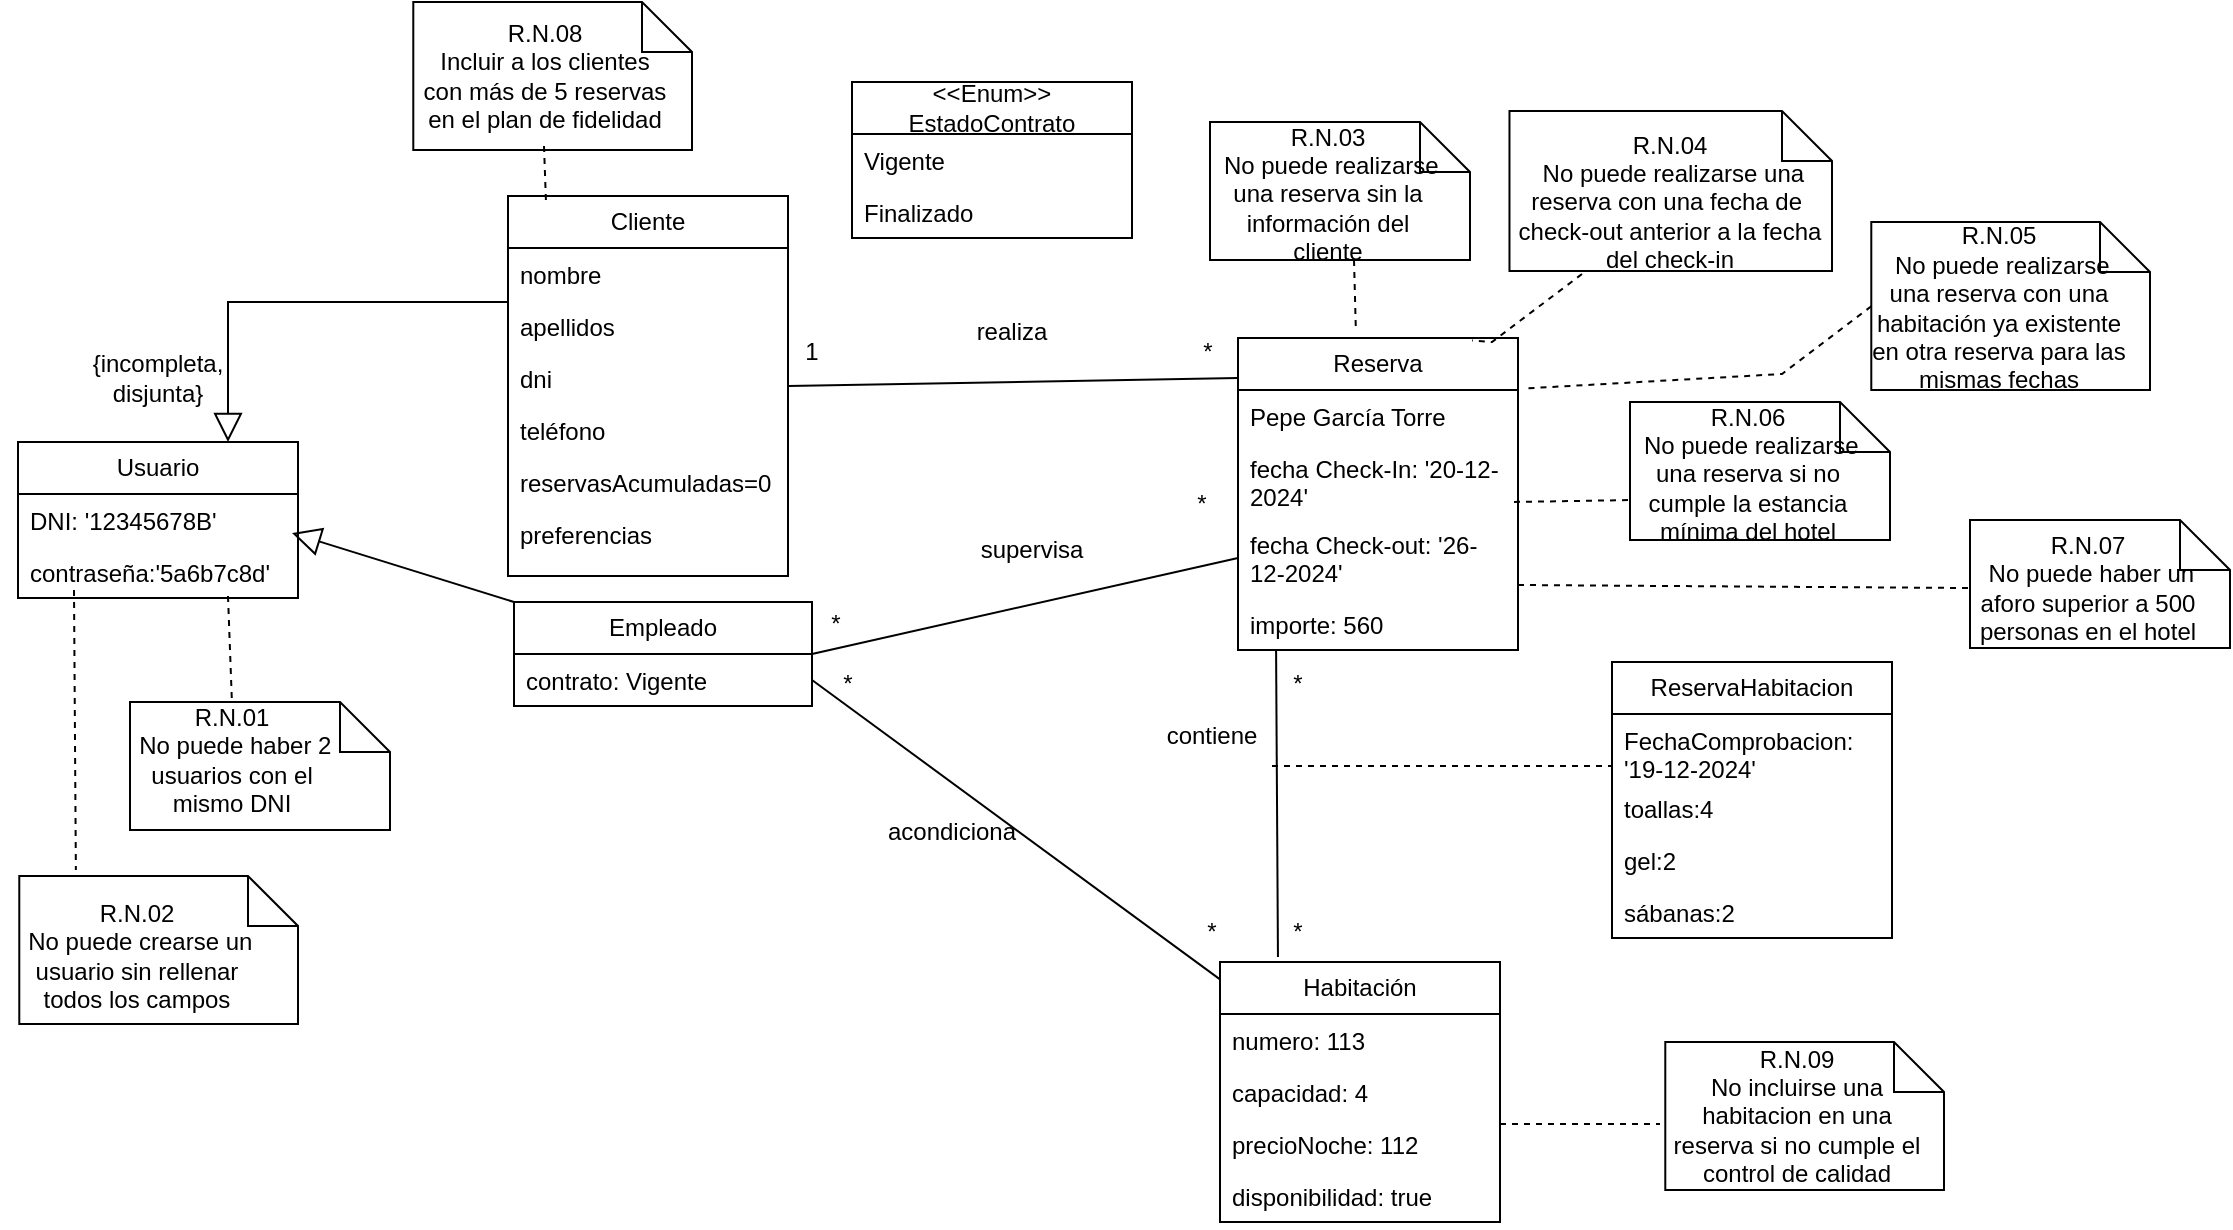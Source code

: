 <mxfile version="25.0.1">
  <diagram name="Página-1" id="Rnzj2eeD5r2sBo3bMtvs">
    <mxGraphModel dx="1120" dy="1631" grid="1" gridSize="10" guides="1" tooltips="1" connect="1" arrows="1" fold="1" page="1" pageScale="1" pageWidth="827" pageHeight="1169" math="0" shadow="0">
      <root>
        <mxCell id="0" />
        <mxCell id="1" parent="0" />
        <mxCell id="fDUtnPwelxCrCshrMRrS-1" value="Usuario" style="swimlane;fontStyle=0;childLayout=stackLayout;horizontal=1;startSize=26;fillColor=none;horizontalStack=0;resizeParent=1;resizeParentMax=0;resizeLast=0;collapsible=1;marginBottom=0;whiteSpace=wrap;html=1;" parent="1" vertex="1">
          <mxGeometry x="13" y="190" width="140" height="78" as="geometry" />
        </mxCell>
        <mxCell id="fDUtnPwelxCrCshrMRrS-2" value="DNI: &#39;12345678B&#39;" style="text;strokeColor=none;fillColor=none;align=left;verticalAlign=top;spacingLeft=4;spacingRight=4;overflow=hidden;rotatable=0;points=[[0,0.5],[1,0.5]];portConstraint=eastwest;whiteSpace=wrap;html=1;" parent="fDUtnPwelxCrCshrMRrS-1" vertex="1">
          <mxGeometry y="26" width="140" height="26" as="geometry" />
        </mxCell>
        <mxCell id="fDUtnPwelxCrCshrMRrS-3" value="contraseña:&#39;5a6b7c8d&#39;" style="text;strokeColor=none;fillColor=none;align=left;verticalAlign=top;spacingLeft=4;spacingRight=4;overflow=hidden;rotatable=0;points=[[0,0.5],[1,0.5]];portConstraint=eastwest;whiteSpace=wrap;html=1;" parent="fDUtnPwelxCrCshrMRrS-1" vertex="1">
          <mxGeometry y="52" width="140" height="26" as="geometry" />
        </mxCell>
        <mxCell id="fDUtnPwelxCrCshrMRrS-5" value="Cliente" style="swimlane;fontStyle=0;childLayout=stackLayout;horizontal=1;startSize=26;fillColor=none;horizontalStack=0;resizeParent=1;resizeParentMax=0;resizeLast=0;collapsible=1;marginBottom=0;whiteSpace=wrap;html=1;" parent="1" vertex="1">
          <mxGeometry x="258" y="67" width="140" height="190" as="geometry" />
        </mxCell>
        <mxCell id="fDUtnPwelxCrCshrMRrS-6" value="nombre" style="text;strokeColor=none;fillColor=none;align=left;verticalAlign=top;spacingLeft=4;spacingRight=4;overflow=hidden;rotatable=0;points=[[0,0.5],[1,0.5]];portConstraint=eastwest;whiteSpace=wrap;html=1;" parent="fDUtnPwelxCrCshrMRrS-5" vertex="1">
          <mxGeometry y="26" width="140" height="26" as="geometry" />
        </mxCell>
        <mxCell id="fDUtnPwelxCrCshrMRrS-7" value="apellidos" style="text;strokeColor=none;fillColor=none;align=left;verticalAlign=top;spacingLeft=4;spacingRight=4;overflow=hidden;rotatable=0;points=[[0,0.5],[1,0.5]];portConstraint=eastwest;whiteSpace=wrap;html=1;" parent="fDUtnPwelxCrCshrMRrS-5" vertex="1">
          <mxGeometry y="52" width="140" height="26" as="geometry" />
        </mxCell>
        <mxCell id="fDUtnPwelxCrCshrMRrS-8" value="dni" style="text;strokeColor=none;fillColor=none;align=left;verticalAlign=top;spacingLeft=4;spacingRight=4;overflow=hidden;rotatable=0;points=[[0,0.5],[1,0.5]];portConstraint=eastwest;whiteSpace=wrap;html=1;" parent="fDUtnPwelxCrCshrMRrS-5" vertex="1">
          <mxGeometry y="78" width="140" height="26" as="geometry" />
        </mxCell>
        <mxCell id="fDUtnPwelxCrCshrMRrS-18" value="teléfono" style="text;strokeColor=none;fillColor=none;align=left;verticalAlign=top;spacingLeft=4;spacingRight=4;overflow=hidden;rotatable=0;points=[[0,0.5],[1,0.5]];portConstraint=eastwest;whiteSpace=wrap;html=1;" parent="fDUtnPwelxCrCshrMRrS-5" vertex="1">
          <mxGeometry y="104" width="140" height="26" as="geometry" />
        </mxCell>
        <mxCell id="fDUtnPwelxCrCshrMRrS-19" value="reservasAcumuladas=0" style="text;strokeColor=none;fillColor=none;align=left;verticalAlign=top;spacingLeft=4;spacingRight=4;overflow=hidden;rotatable=0;points=[[0,0.5],[1,0.5]];portConstraint=eastwest;whiteSpace=wrap;html=1;" parent="fDUtnPwelxCrCshrMRrS-5" vertex="1">
          <mxGeometry y="130" width="140" height="26" as="geometry" />
        </mxCell>
        <mxCell id="fDUtnPwelxCrCshrMRrS-20" value="preferencias" style="text;strokeColor=none;fillColor=none;align=left;verticalAlign=top;spacingLeft=4;spacingRight=4;overflow=hidden;rotatable=0;points=[[0,0.5],[1,0.5]];portConstraint=eastwest;whiteSpace=wrap;html=1;" parent="fDUtnPwelxCrCshrMRrS-5" vertex="1">
          <mxGeometry y="156" width="140" height="34" as="geometry" />
        </mxCell>
        <mxCell id="fDUtnPwelxCrCshrMRrS-37" value="" style="endArrow=block;endFill=0;endSize=12;html=1;rounded=0;exitX=0;exitY=0;exitDx=0;exitDy=0;" parent="fDUtnPwelxCrCshrMRrS-5" source="fDUtnPwelxCrCshrMRrS-14" edge="1">
          <mxGeometry width="160" relative="1" as="geometry">
            <mxPoint x="52" y="168.5" as="sourcePoint" />
            <mxPoint x="-108" y="168.5" as="targetPoint" />
          </mxGeometry>
        </mxCell>
        <mxCell id="fDUtnPwelxCrCshrMRrS-14" value="Empleado" style="swimlane;fontStyle=0;childLayout=stackLayout;horizontal=1;startSize=26;fillColor=none;horizontalStack=0;resizeParent=1;resizeParentMax=0;resizeLast=0;collapsible=1;marginBottom=0;whiteSpace=wrap;html=1;" parent="1" vertex="1">
          <mxGeometry x="261" y="270" width="149" height="52" as="geometry" />
        </mxCell>
        <mxCell id="fDUtnPwelxCrCshrMRrS-15" value="contrato: Vigente" style="text;strokeColor=none;fillColor=none;align=left;verticalAlign=top;spacingLeft=4;spacingRight=4;overflow=hidden;rotatable=0;points=[[0,0.5],[1,0.5]];portConstraint=eastwest;whiteSpace=wrap;html=1;" parent="fDUtnPwelxCrCshrMRrS-14" vertex="1">
          <mxGeometry y="26" width="149" height="26" as="geometry" />
        </mxCell>
        <mxCell id="fDUtnPwelxCrCshrMRrS-36" value="" style="endArrow=block;endFill=0;endSize=12;html=1;rounded=0;entryX=0.75;entryY=0;entryDx=0;entryDy=0;" parent="1" target="fDUtnPwelxCrCshrMRrS-1" edge="1">
          <mxGeometry width="160" relative="1" as="geometry">
            <mxPoint x="258" y="120" as="sourcePoint" />
            <mxPoint x="98" y="120" as="targetPoint" />
            <Array as="points">
              <mxPoint x="118" y="120" />
            </Array>
          </mxGeometry>
        </mxCell>
        <mxCell id="fDUtnPwelxCrCshrMRrS-40" value="{incompleta, disjunta}" style="text;html=1;align=center;verticalAlign=middle;whiteSpace=wrap;rounded=0;" parent="1" vertex="1">
          <mxGeometry x="53" y="143" width="60" height="30" as="geometry" />
        </mxCell>
        <mxCell id="M9siHUHZYdLlpbm4mkQO-1" value="Reserva" style="swimlane;fontStyle=0;childLayout=stackLayout;horizontal=1;startSize=26;fillColor=none;horizontalStack=0;resizeParent=1;resizeParentMax=0;resizeLast=0;collapsible=1;marginBottom=0;whiteSpace=wrap;html=1;" parent="1" vertex="1">
          <mxGeometry x="623" y="138" width="140" height="156" as="geometry" />
        </mxCell>
        <mxCell id="M9siHUHZYdLlpbm4mkQO-3" value="Pepe García Torre" style="text;strokeColor=none;fillColor=none;align=left;verticalAlign=top;spacingLeft=4;spacingRight=4;overflow=hidden;rotatable=0;points=[[0,0.5],[1,0.5]];portConstraint=eastwest;whiteSpace=wrap;html=1;" parent="M9siHUHZYdLlpbm4mkQO-1" vertex="1">
          <mxGeometry y="26" width="140" height="26" as="geometry" />
        </mxCell>
        <mxCell id="M9siHUHZYdLlpbm4mkQO-4" value="&lt;div&gt;fecha Check-In: &#39;20-12-2024&#39;&lt;/div&gt;" style="text;strokeColor=none;fillColor=none;align=left;verticalAlign=top;spacingLeft=4;spacingRight=4;overflow=hidden;rotatable=0;points=[[0,0.5],[1,0.5]];portConstraint=eastwest;whiteSpace=wrap;html=1;" parent="M9siHUHZYdLlpbm4mkQO-1" vertex="1">
          <mxGeometry y="52" width="140" height="38" as="geometry" />
        </mxCell>
        <mxCell id="M9siHUHZYdLlpbm4mkQO-24" value="fecha Check-out: &#39;26-12-2024&#39;" style="text;strokeColor=none;fillColor=none;align=left;verticalAlign=top;spacingLeft=4;spacingRight=4;overflow=hidden;rotatable=0;points=[[0,0.5],[1,0.5]];portConstraint=eastwest;whiteSpace=wrap;html=1;" parent="M9siHUHZYdLlpbm4mkQO-1" vertex="1">
          <mxGeometry y="90" width="140" height="40" as="geometry" />
        </mxCell>
        <mxCell id="M9siHUHZYdLlpbm4mkQO-26" value="importe: 560" style="text;strokeColor=none;fillColor=none;align=left;verticalAlign=top;spacingLeft=4;spacingRight=4;overflow=hidden;rotatable=0;points=[[0,0.5],[1,0.5]];portConstraint=eastwest;whiteSpace=wrap;html=1;" parent="M9siHUHZYdLlpbm4mkQO-1" vertex="1">
          <mxGeometry y="130" width="140" height="26" as="geometry" />
        </mxCell>
        <mxCell id="M9siHUHZYdLlpbm4mkQO-9" value="Habitación" style="swimlane;fontStyle=0;childLayout=stackLayout;horizontal=1;startSize=26;fillColor=none;horizontalStack=0;resizeParent=1;resizeParentMax=0;resizeLast=0;collapsible=1;marginBottom=0;whiteSpace=wrap;html=1;" parent="1" vertex="1">
          <mxGeometry x="614" y="450" width="140" height="130" as="geometry" />
        </mxCell>
        <mxCell id="M9siHUHZYdLlpbm4mkQO-10" value="numero: 113" style="text;strokeColor=none;fillColor=none;align=left;verticalAlign=top;spacingLeft=4;spacingRight=4;overflow=hidden;rotatable=0;points=[[0,0.5],[1,0.5]];portConstraint=eastwest;whiteSpace=wrap;html=1;" parent="M9siHUHZYdLlpbm4mkQO-9" vertex="1">
          <mxGeometry y="26" width="140" height="26" as="geometry" />
        </mxCell>
        <mxCell id="M9siHUHZYdLlpbm4mkQO-11" value="capacidad: 4" style="text;strokeColor=none;fillColor=none;align=left;verticalAlign=top;spacingLeft=4;spacingRight=4;overflow=hidden;rotatable=0;points=[[0,0.5],[1,0.5]];portConstraint=eastwest;whiteSpace=wrap;html=1;" parent="M9siHUHZYdLlpbm4mkQO-9" vertex="1">
          <mxGeometry y="52" width="140" height="26" as="geometry" />
        </mxCell>
        <mxCell id="M9siHUHZYdLlpbm4mkQO-55" value="precioNoche: 112" style="text;strokeColor=none;fillColor=none;align=left;verticalAlign=top;spacingLeft=4;spacingRight=4;overflow=hidden;rotatable=0;points=[[0,0.5],[1,0.5]];portConstraint=eastwest;whiteSpace=wrap;html=1;" parent="M9siHUHZYdLlpbm4mkQO-9" vertex="1">
          <mxGeometry y="78" width="140" height="26" as="geometry" />
        </mxCell>
        <mxCell id="M9siHUHZYdLlpbm4mkQO-100" value="disponibilidad: true" style="text;strokeColor=none;fillColor=none;align=left;verticalAlign=top;spacingLeft=4;spacingRight=4;overflow=hidden;rotatable=0;points=[[0,0.5],[1,0.5]];portConstraint=eastwest;whiteSpace=wrap;html=1;" parent="M9siHUHZYdLlpbm4mkQO-9" vertex="1">
          <mxGeometry y="104" width="140" height="26" as="geometry" />
        </mxCell>
        <mxCell id="M9siHUHZYdLlpbm4mkQO-27" value="" style="endArrow=none;html=1;rounded=0;exitX=1;exitY=0.5;exitDx=0;exitDy=0;entryX=0;entryY=0.128;entryDx=0;entryDy=0;entryPerimeter=0;" parent="1" source="fDUtnPwelxCrCshrMRrS-5" target="M9siHUHZYdLlpbm4mkQO-1" edge="1">
          <mxGeometry relative="1" as="geometry">
            <mxPoint x="480" y="212" as="sourcePoint" />
            <mxPoint x="630" y="160" as="targetPoint" />
            <Array as="points" />
          </mxGeometry>
        </mxCell>
        <mxCell id="M9siHUHZYdLlpbm4mkQO-28" value="realiza" style="text;html=1;align=center;verticalAlign=middle;whiteSpace=wrap;rounded=0;" parent="1" vertex="1">
          <mxGeometry x="480" y="120" width="60" height="30" as="geometry" />
        </mxCell>
        <mxCell id="M9siHUHZYdLlpbm4mkQO-29" value="" style="endArrow=none;html=1;rounded=0;entryX=0.207;entryY=-0.019;entryDx=0;entryDy=0;entryPerimeter=0;exitX=0.136;exitY=1;exitDx=0;exitDy=0;exitPerimeter=0;" parent="1" source="M9siHUHZYdLlpbm4mkQO-26" target="M9siHUHZYdLlpbm4mkQO-9" edge="1">
          <mxGeometry relative="1" as="geometry">
            <mxPoint x="718" y="310" as="sourcePoint" />
            <mxPoint x="719.5" y="337" as="targetPoint" />
            <Array as="points" />
          </mxGeometry>
        </mxCell>
        <mxCell id="M9siHUHZYdLlpbm4mkQO-30" value="contiene" style="text;html=1;align=center;verticalAlign=middle;whiteSpace=wrap;rounded=0;" parent="1" vertex="1">
          <mxGeometry x="580" y="322" width="60" height="30" as="geometry" />
        </mxCell>
        <mxCell id="M9siHUHZYdLlpbm4mkQO-49" value="&lt;div&gt;&amp;lt;&amp;lt;Enum&amp;gt;&amp;gt;&lt;/div&gt;&lt;div&gt;EstadoContrato&lt;br&gt;&lt;/div&gt;" style="swimlane;fontStyle=0;childLayout=stackLayout;horizontal=1;startSize=26;fillColor=none;horizontalStack=0;resizeParent=1;resizeParentMax=0;resizeLast=0;collapsible=1;marginBottom=0;whiteSpace=wrap;html=1;" parent="1" vertex="1">
          <mxGeometry x="430" y="10" width="140" height="78" as="geometry" />
        </mxCell>
        <mxCell id="M9siHUHZYdLlpbm4mkQO-50" value="Vigente" style="text;strokeColor=none;fillColor=none;align=left;verticalAlign=top;spacingLeft=4;spacingRight=4;overflow=hidden;rotatable=0;points=[[0,0.5],[1,0.5]];portConstraint=eastwest;whiteSpace=wrap;html=1;" parent="M9siHUHZYdLlpbm4mkQO-49" vertex="1">
          <mxGeometry y="26" width="140" height="26" as="geometry" />
        </mxCell>
        <mxCell id="M9siHUHZYdLlpbm4mkQO-51" value="Finalizado" style="text;strokeColor=none;fillColor=none;align=left;verticalAlign=top;spacingLeft=4;spacingRight=4;overflow=hidden;rotatable=0;points=[[0,0.5],[1,0.5]];portConstraint=eastwest;whiteSpace=wrap;html=1;" parent="M9siHUHZYdLlpbm4mkQO-49" vertex="1">
          <mxGeometry y="52" width="140" height="26" as="geometry" />
        </mxCell>
        <mxCell id="M9siHUHZYdLlpbm4mkQO-52" value="" style="endArrow=none;html=1;rounded=0;exitX=1;exitY=0.5;exitDx=0;exitDy=0;entryX=0;entryY=0.5;entryDx=0;entryDy=0;" parent="1" source="fDUtnPwelxCrCshrMRrS-14" target="M9siHUHZYdLlpbm4mkQO-24" edge="1">
          <mxGeometry relative="1" as="geometry">
            <mxPoint x="420" y="270" as="sourcePoint" />
            <mxPoint x="672" y="270" as="targetPoint" />
            <Array as="points" />
          </mxGeometry>
        </mxCell>
        <mxCell id="M9siHUHZYdLlpbm4mkQO-53" value="supervisa" style="text;html=1;align=center;verticalAlign=middle;whiteSpace=wrap;rounded=0;" parent="1" vertex="1">
          <mxGeometry x="490" y="229" width="60" height="30" as="geometry" />
        </mxCell>
        <mxCell id="M9siHUHZYdLlpbm4mkQO-67" value="" style="endArrow=none;html=1;rounded=0;exitX=1;exitY=0.5;exitDx=0;exitDy=0;entryX=0;entryY=0.067;entryDx=0;entryDy=0;entryPerimeter=0;" parent="1" source="fDUtnPwelxCrCshrMRrS-15" target="M9siHUHZYdLlpbm4mkQO-9" edge="1">
          <mxGeometry relative="1" as="geometry">
            <mxPoint x="420" y="286" as="sourcePoint" />
            <mxPoint x="479" y="340" as="targetPoint" />
            <Array as="points" />
          </mxGeometry>
        </mxCell>
        <mxCell id="M9siHUHZYdLlpbm4mkQO-68" value="acondiciona" style="text;html=1;align=center;verticalAlign=middle;whiteSpace=wrap;rounded=0;" parent="1" vertex="1">
          <mxGeometry x="450" y="370" width="60" height="30" as="geometry" />
        </mxCell>
        <mxCell id="M9siHUHZYdLlpbm4mkQO-69" value="1" style="text;html=1;align=center;verticalAlign=middle;whiteSpace=wrap;rounded=0;" parent="1" vertex="1">
          <mxGeometry x="380" y="130" width="60" height="30" as="geometry" />
        </mxCell>
        <mxCell id="M9siHUHZYdLlpbm4mkQO-70" value="*" style="text;html=1;align=center;verticalAlign=middle;whiteSpace=wrap;rounded=0;" parent="1" vertex="1">
          <mxGeometry x="578" y="130" width="60" height="30" as="geometry" />
        </mxCell>
        <mxCell id="M9siHUHZYdLlpbm4mkQO-71" value="*" style="text;html=1;align=center;verticalAlign=middle;whiteSpace=wrap;rounded=0;" parent="1" vertex="1">
          <mxGeometry x="575" y="206" width="60" height="30" as="geometry" />
        </mxCell>
        <mxCell id="M9siHUHZYdLlpbm4mkQO-72" value="*" style="text;html=1;align=center;verticalAlign=middle;whiteSpace=wrap;rounded=0;" parent="1" vertex="1">
          <mxGeometry x="392" y="266" width="60" height="30" as="geometry" />
        </mxCell>
        <mxCell id="M9siHUHZYdLlpbm4mkQO-73" value="*" style="text;html=1;align=center;verticalAlign=middle;whiteSpace=wrap;rounded=0;" parent="1" vertex="1">
          <mxGeometry x="580" y="420" width="60" height="30" as="geometry" />
        </mxCell>
        <mxCell id="M9siHUHZYdLlpbm4mkQO-74" value="*" style="text;html=1;align=center;verticalAlign=middle;whiteSpace=wrap;rounded=0;" parent="1" vertex="1">
          <mxGeometry x="398" y="296" width="60" height="30" as="geometry" />
        </mxCell>
        <mxCell id="M9siHUHZYdLlpbm4mkQO-75" value="*" style="text;html=1;align=center;verticalAlign=middle;whiteSpace=wrap;rounded=0;" parent="1" vertex="1">
          <mxGeometry x="623" y="420" width="60" height="30" as="geometry" />
        </mxCell>
        <mxCell id="M9siHUHZYdLlpbm4mkQO-76" value="*" style="text;html=1;align=center;verticalAlign=middle;whiteSpace=wrap;rounded=0;" parent="1" vertex="1">
          <mxGeometry x="623" y="296" width="60" height="30" as="geometry" />
        </mxCell>
        <mxCell id="M9siHUHZYdLlpbm4mkQO-101" value="ReservaHabitacion" style="swimlane;fontStyle=0;childLayout=stackLayout;horizontal=1;startSize=26;fillColor=none;horizontalStack=0;resizeParent=1;resizeParentMax=0;resizeLast=0;collapsible=1;marginBottom=0;whiteSpace=wrap;html=1;" parent="1" vertex="1">
          <mxGeometry x="810" y="300" width="140" height="138" as="geometry" />
        </mxCell>
        <mxCell id="M9siHUHZYdLlpbm4mkQO-102" value="&lt;div&gt;FechaComprobacion:&lt;/div&gt;&lt;div&gt;&#39;19-12-2024&#39;&lt;br&gt;&lt;/div&gt;" style="text;strokeColor=none;fillColor=none;align=left;verticalAlign=top;spacingLeft=4;spacingRight=4;overflow=hidden;rotatable=0;points=[[0,0.5],[1,0.5]];portConstraint=eastwest;whiteSpace=wrap;html=1;" parent="M9siHUHZYdLlpbm4mkQO-101" vertex="1">
          <mxGeometry y="26" width="140" height="34" as="geometry" />
        </mxCell>
        <mxCell id="M9siHUHZYdLlpbm4mkQO-103" value="toallas:4" style="text;strokeColor=none;fillColor=none;align=left;verticalAlign=top;spacingLeft=4;spacingRight=4;overflow=hidden;rotatable=0;points=[[0,0.5],[1,0.5]];portConstraint=eastwest;whiteSpace=wrap;html=1;" parent="M9siHUHZYdLlpbm4mkQO-101" vertex="1">
          <mxGeometry y="60" width="140" height="26" as="geometry" />
        </mxCell>
        <mxCell id="M9siHUHZYdLlpbm4mkQO-104" value="gel:2" style="text;strokeColor=none;fillColor=none;align=left;verticalAlign=top;spacingLeft=4;spacingRight=4;overflow=hidden;rotatable=0;points=[[0,0.5],[1,0.5]];portConstraint=eastwest;whiteSpace=wrap;html=1;" parent="M9siHUHZYdLlpbm4mkQO-101" vertex="1">
          <mxGeometry y="86" width="140" height="26" as="geometry" />
        </mxCell>
        <mxCell id="M9siHUHZYdLlpbm4mkQO-105" value="sábanas:2" style="text;strokeColor=none;fillColor=none;align=left;verticalAlign=top;spacingLeft=4;spacingRight=4;overflow=hidden;rotatable=0;points=[[0,0.5],[1,0.5]];portConstraint=eastwest;whiteSpace=wrap;html=1;" parent="M9siHUHZYdLlpbm4mkQO-101" vertex="1">
          <mxGeometry y="112" width="140" height="26" as="geometry" />
        </mxCell>
        <mxCell id="g0F_PUkSHQh2jRMdZ2MX-1" value="" style="html=1;verticalAlign=bottom;labelBackgroundColor=none;endArrow=none;endFill=0;dashed=1;rounded=0;exitX=1;exitY=1;exitDx=0;exitDy=0;" edge="1" parent="1" source="M9siHUHZYdLlpbm4mkQO-30">
          <mxGeometry width="160" relative="1" as="geometry">
            <mxPoint x="650" y="352" as="sourcePoint" />
            <mxPoint x="810" y="352" as="targetPoint" />
          </mxGeometry>
        </mxCell>
        <mxCell id="g0F_PUkSHQh2jRMdZ2MX-7" value="" style="group" vertex="1" connectable="0" parent="1">
          <mxGeometry x="60" y="320" width="139" height="64" as="geometry" />
        </mxCell>
        <mxCell id="g0F_PUkSHQh2jRMdZ2MX-4" value="" style="shape=note2;boundedLbl=1;whiteSpace=wrap;html=1;size=25;verticalAlign=top;align=center;" vertex="1" parent="g0F_PUkSHQh2jRMdZ2MX-7">
          <mxGeometry x="9" width="130" height="64" as="geometry" />
        </mxCell>
        <mxCell id="g0F_PUkSHQh2jRMdZ2MX-6" value="&lt;div&gt;R.N.01&lt;/div&gt;&lt;div&gt;&amp;nbsp;No puede haber 2 usuarios con el mismo DNI&lt;/div&gt;" style="text;html=1;align=center;verticalAlign=middle;whiteSpace=wrap;rounded=0;" vertex="1" parent="g0F_PUkSHQh2jRMdZ2MX-7">
          <mxGeometry y="4" width="120" height="50" as="geometry" />
        </mxCell>
        <mxCell id="g0F_PUkSHQh2jRMdZ2MX-8" value="" style="group" vertex="1" connectable="0" parent="1">
          <mxGeometry x="4" y="407" width="149" height="74" as="geometry" />
        </mxCell>
        <mxCell id="g0F_PUkSHQh2jRMdZ2MX-9" value="" style="shape=note2;boundedLbl=1;whiteSpace=wrap;html=1;size=25;verticalAlign=top;align=center;" vertex="1" parent="g0F_PUkSHQh2jRMdZ2MX-8">
          <mxGeometry x="9.647" width="139.353" height="74" as="geometry" />
        </mxCell>
        <mxCell id="g0F_PUkSHQh2jRMdZ2MX-10" value="&lt;div&gt;R.N.02&lt;/div&gt;&lt;div&gt;&amp;nbsp;No puede crearse un usuario sin rellenar todos los campos&lt;br&gt;&lt;/div&gt;" style="text;html=1;align=center;verticalAlign=middle;whiteSpace=wrap;rounded=0;" vertex="1" parent="g0F_PUkSHQh2jRMdZ2MX-8">
          <mxGeometry x="4" y="10.625" width="128.633" height="57.812" as="geometry" />
        </mxCell>
        <mxCell id="g0F_PUkSHQh2jRMdZ2MX-15" value="" style="group" vertex="1" connectable="0" parent="1">
          <mxGeometry x="600" y="30" width="139" height="69" as="geometry" />
        </mxCell>
        <mxCell id="g0F_PUkSHQh2jRMdZ2MX-16" value="" style="shape=note2;boundedLbl=1;whiteSpace=wrap;html=1;size=25;verticalAlign=top;align=center;" vertex="1" parent="g0F_PUkSHQh2jRMdZ2MX-15">
          <mxGeometry x="9" width="130" height="69" as="geometry" />
        </mxCell>
        <mxCell id="g0F_PUkSHQh2jRMdZ2MX-17" value="&lt;div&gt;R.N.03&lt;/div&gt;&lt;div&gt;&amp;nbsp;No puede realizarse una reserva sin la información del cliente&lt;br&gt;&lt;/div&gt;" style="text;html=1;align=center;verticalAlign=middle;whiteSpace=wrap;rounded=0;" vertex="1" parent="g0F_PUkSHQh2jRMdZ2MX-15">
          <mxGeometry x="8" y="8.625" width="120" height="53.906" as="geometry" />
        </mxCell>
        <mxCell id="g0F_PUkSHQh2jRMdZ2MX-24" value="" style="group" vertex="1" connectable="0" parent="1">
          <mxGeometry x="750" y="24.5" width="170" height="80" as="geometry" />
        </mxCell>
        <mxCell id="g0F_PUkSHQh2jRMdZ2MX-25" value="" style="shape=note2;boundedLbl=1;whiteSpace=wrap;html=1;size=25;verticalAlign=top;align=center;" vertex="1" parent="g0F_PUkSHQh2jRMdZ2MX-24">
          <mxGeometry x="8.738" width="161.262" height="80" as="geometry" />
        </mxCell>
        <mxCell id="g0F_PUkSHQh2jRMdZ2MX-26" value="&lt;div&gt;R.N.04&lt;/div&gt;&lt;div&gt;&amp;nbsp;No puede realizarse una reserva con una fecha de&amp;nbsp; check-out anterior a la fecha del check-in &lt;br&gt;&lt;/div&gt;" style="text;html=1;align=center;verticalAlign=middle;whiteSpace=wrap;rounded=0;" vertex="1" parent="g0F_PUkSHQh2jRMdZ2MX-24">
          <mxGeometry x="7.763" y="16" width="162.237" height="58.571" as="geometry" />
        </mxCell>
        <mxCell id="g0F_PUkSHQh2jRMdZ2MX-28" value="" style="group" vertex="1" connectable="0" parent="1">
          <mxGeometry x="930" y="80" width="149" height="84" as="geometry" />
        </mxCell>
        <mxCell id="g0F_PUkSHQh2jRMdZ2MX-29" value="" style="shape=note2;boundedLbl=1;whiteSpace=wrap;html=1;size=25;verticalAlign=top;align=center;" vertex="1" parent="g0F_PUkSHQh2jRMdZ2MX-28">
          <mxGeometry x="9.647" width="139.353" height="84" as="geometry" />
        </mxCell>
        <mxCell id="g0F_PUkSHQh2jRMdZ2MX-30" value="&lt;div&gt;R.N.05&lt;/div&gt;&lt;div&gt;&amp;nbsp;No puede realizarse una reserva con una habitación ya existente en otra reserva para las mismas fechas&lt;br&gt;&lt;/div&gt;" style="text;html=1;align=center;verticalAlign=middle;whiteSpace=wrap;rounded=0;" vertex="1" parent="g0F_PUkSHQh2jRMdZ2MX-28">
          <mxGeometry x="8.576" y="10.5" width="128.633" height="65.625" as="geometry" />
        </mxCell>
        <mxCell id="g0F_PUkSHQh2jRMdZ2MX-43" value="" style="html=1;verticalAlign=bottom;labelBackgroundColor=none;endArrow=none;endFill=0;dashed=1;rounded=0;exitX=0.75;exitY=0.962;exitDx=0;exitDy=0;exitPerimeter=0;entryX=1.021;entryY=0.162;entryDx=0;entryDy=0;entryPerimeter=0;" edge="1" parent="g0F_PUkSHQh2jRMdZ2MX-28" target="M9siHUHZYdLlpbm4mkQO-1">
          <mxGeometry width="160" relative="1" as="geometry">
            <mxPoint x="9.65" y="42.13" as="sourcePoint" />
            <mxPoint x="-45.35" y="75.13" as="targetPoint" />
            <Array as="points">
              <mxPoint x="-35" y="76" />
            </Array>
          </mxGeometry>
        </mxCell>
        <mxCell id="g0F_PUkSHQh2jRMdZ2MX-31" value="" style="group" vertex="1" connectable="0" parent="1">
          <mxGeometry x="810" y="170" width="139" height="69" as="geometry" />
        </mxCell>
        <mxCell id="g0F_PUkSHQh2jRMdZ2MX-32" value="" style="shape=note2;boundedLbl=1;whiteSpace=wrap;html=1;size=25;verticalAlign=top;align=center;" vertex="1" parent="g0F_PUkSHQh2jRMdZ2MX-31">
          <mxGeometry x="9" width="130" height="69" as="geometry" />
        </mxCell>
        <mxCell id="g0F_PUkSHQh2jRMdZ2MX-33" value="&lt;div&gt;R.N.06&lt;/div&gt;&lt;div&gt;&amp;nbsp;No puede realizarse una reserva si no cumple la estancia mínima del hotel&lt;br&gt;&lt;/div&gt;" style="text;html=1;align=center;verticalAlign=middle;whiteSpace=wrap;rounded=0;" vertex="1" parent="g0F_PUkSHQh2jRMdZ2MX-31">
          <mxGeometry x="8" y="8.625" width="120" height="53.906" as="geometry" />
        </mxCell>
        <mxCell id="g0F_PUkSHQh2jRMdZ2MX-37" value="" style="html=1;verticalAlign=bottom;labelBackgroundColor=none;endArrow=none;endFill=0;dashed=1;rounded=0;exitX=0.75;exitY=0.962;exitDx=0;exitDy=0;exitPerimeter=0;entryX=0.392;entryY=0;entryDx=0;entryDy=0;entryPerimeter=0;" edge="1" parent="1" source="fDUtnPwelxCrCshrMRrS-3" target="g0F_PUkSHQh2jRMdZ2MX-4">
          <mxGeometry width="160" relative="1" as="geometry">
            <mxPoint x="60" y="296" as="sourcePoint" />
            <mxPoint x="120" y="310" as="targetPoint" />
          </mxGeometry>
        </mxCell>
        <mxCell id="g0F_PUkSHQh2jRMdZ2MX-38" value="" style="html=1;verticalAlign=bottom;labelBackgroundColor=none;endArrow=none;endFill=0;dashed=1;rounded=0;exitX=0.2;exitY=0.846;exitDx=0;exitDy=0;exitPerimeter=0;entryX=0.203;entryY=-0.041;entryDx=0;entryDy=0;entryPerimeter=0;" edge="1" parent="1" source="fDUtnPwelxCrCshrMRrS-3" target="g0F_PUkSHQh2jRMdZ2MX-9">
          <mxGeometry width="160" relative="1" as="geometry">
            <mxPoint x="39" y="277" as="sourcePoint" />
            <mxPoint x="41" y="330" as="targetPoint" />
          </mxGeometry>
        </mxCell>
        <mxCell id="g0F_PUkSHQh2jRMdZ2MX-41" value="" style="html=1;verticalAlign=bottom;labelBackgroundColor=none;endArrow=none;endFill=0;dashed=1;rounded=0;exitX=0.75;exitY=0.962;exitDx=0;exitDy=0;exitPerimeter=0;entryX=0.421;entryY=-0.023;entryDx=0;entryDy=0;entryPerimeter=0;" edge="1" parent="1" target="M9siHUHZYdLlpbm4mkQO-1">
          <mxGeometry width="160" relative="1" as="geometry">
            <mxPoint x="681" y="99" as="sourcePoint" />
            <mxPoint x="683" y="152" as="targetPoint" />
          </mxGeometry>
        </mxCell>
        <mxCell id="g0F_PUkSHQh2jRMdZ2MX-42" value="" style="html=1;verticalAlign=bottom;labelBackgroundColor=none;endArrow=none;endFill=0;dashed=1;rounded=0;exitX=0.75;exitY=0.962;exitDx=0;exitDy=0;exitPerimeter=0;entryX=0.836;entryY=0.008;entryDx=0;entryDy=0;entryPerimeter=0;" edge="1" parent="1" target="M9siHUHZYdLlpbm4mkQO-1">
          <mxGeometry width="160" relative="1" as="geometry">
            <mxPoint x="795" y="106" as="sourcePoint" />
            <mxPoint x="796" y="142" as="targetPoint" />
            <Array as="points">
              <mxPoint x="750" y="140" />
            </Array>
          </mxGeometry>
        </mxCell>
        <mxCell id="g0F_PUkSHQh2jRMdZ2MX-44" value="" style="html=1;verticalAlign=bottom;labelBackgroundColor=none;endArrow=none;endFill=0;dashed=1;rounded=0;exitX=0;exitY=0.75;exitDx=0;exitDy=0;" edge="1" parent="1" source="g0F_PUkSHQh2jRMdZ2MX-33">
          <mxGeometry width="160" relative="1" as="geometry">
            <mxPoint x="775" y="191" as="sourcePoint" />
            <mxPoint x="760" y="220" as="targetPoint" />
          </mxGeometry>
        </mxCell>
        <mxCell id="g0F_PUkSHQh2jRMdZ2MX-45" value="" style="group" vertex="1" connectable="0" parent="1">
          <mxGeometry x="980" y="229" width="139" height="64" as="geometry" />
        </mxCell>
        <mxCell id="g0F_PUkSHQh2jRMdZ2MX-46" value="" style="shape=note2;boundedLbl=1;whiteSpace=wrap;html=1;size=25;verticalAlign=top;align=center;" vertex="1" parent="g0F_PUkSHQh2jRMdZ2MX-45">
          <mxGeometry x="9" width="130" height="64" as="geometry" />
        </mxCell>
        <mxCell id="g0F_PUkSHQh2jRMdZ2MX-47" value="&lt;div&gt;R.N.07&lt;/div&gt;&lt;div&gt;&amp;nbsp;No puede haber un aforo superior a 500 personas en el hotel&lt;/div&gt;" style="text;html=1;align=center;verticalAlign=middle;whiteSpace=wrap;rounded=0;" vertex="1" parent="g0F_PUkSHQh2jRMdZ2MX-45">
          <mxGeometry x="8" y="9" width="120" height="50" as="geometry" />
        </mxCell>
        <mxCell id="g0F_PUkSHQh2jRMdZ2MX-48" value="" style="group" vertex="1" connectable="0" parent="1">
          <mxGeometry x="201" y="-30" width="149" height="74" as="geometry" />
        </mxCell>
        <mxCell id="g0F_PUkSHQh2jRMdZ2MX-49" value="" style="shape=note2;boundedLbl=1;whiteSpace=wrap;html=1;size=25;verticalAlign=top;align=center;" vertex="1" parent="g0F_PUkSHQh2jRMdZ2MX-48">
          <mxGeometry x="9.647" width="139.353" height="74" as="geometry" />
        </mxCell>
        <mxCell id="g0F_PUkSHQh2jRMdZ2MX-50" value="&lt;div&gt;R.N.08&lt;/div&gt;&lt;div&gt;Incluir a los clientes con más de 5 reservas en el plan de fidelidad&lt;br&gt;&lt;/div&gt;" style="text;html=1;align=center;verticalAlign=middle;whiteSpace=wrap;rounded=0;" vertex="1" parent="g0F_PUkSHQh2jRMdZ2MX-48">
          <mxGeometry x="11" y="7.625" width="128.633" height="57.812" as="geometry" />
        </mxCell>
        <mxCell id="g0F_PUkSHQh2jRMdZ2MX-52" value="" style="group" vertex="1" connectable="0" parent="1">
          <mxGeometry x="827" y="490" width="149" height="74" as="geometry" />
        </mxCell>
        <mxCell id="g0F_PUkSHQh2jRMdZ2MX-53" value="" style="shape=note2;boundedLbl=1;whiteSpace=wrap;html=1;size=25;verticalAlign=top;align=center;" vertex="1" parent="g0F_PUkSHQh2jRMdZ2MX-52">
          <mxGeometry x="9.647" width="139.353" height="74" as="geometry" />
        </mxCell>
        <mxCell id="g0F_PUkSHQh2jRMdZ2MX-54" value="&lt;div&gt;R.N.09&lt;/div&gt;&lt;div&gt;No incluirse una habitacion en una reserva si no cumple el control de calidad&lt;br&gt;&lt;/div&gt;" style="text;html=1;align=center;verticalAlign=middle;whiteSpace=wrap;rounded=0;" vertex="1" parent="g0F_PUkSHQh2jRMdZ2MX-52">
          <mxGeometry x="11" y="7.625" width="128.633" height="57.812" as="geometry" />
        </mxCell>
        <mxCell id="g0F_PUkSHQh2jRMdZ2MX-55" value="" style="html=1;verticalAlign=bottom;labelBackgroundColor=none;endArrow=none;endFill=0;dashed=1;rounded=0;exitX=0.75;exitY=0.962;exitDx=0;exitDy=0;exitPerimeter=0;" edge="1" parent="1">
          <mxGeometry width="160" relative="1" as="geometry">
            <mxPoint x="276" y="42" as="sourcePoint" />
            <mxPoint x="277" y="70" as="targetPoint" />
          </mxGeometry>
        </mxCell>
        <mxCell id="g0F_PUkSHQh2jRMdZ2MX-56" value="" style="html=1;verticalAlign=bottom;labelBackgroundColor=none;endArrow=none;endFill=0;dashed=1;rounded=0;exitX=1;exitY=0.115;exitDx=0;exitDy=0;exitPerimeter=0;" edge="1" parent="1" source="M9siHUHZYdLlpbm4mkQO-55">
          <mxGeometry width="160" relative="1" as="geometry">
            <mxPoint x="664" y="531" as="sourcePoint" />
            <mxPoint x="834" y="531" as="targetPoint" />
          </mxGeometry>
        </mxCell>
        <mxCell id="g0F_PUkSHQh2jRMdZ2MX-57" value="" style="html=1;verticalAlign=bottom;labelBackgroundColor=none;endArrow=none;endFill=0;dashed=1;rounded=0;exitX=1;exitY=1;exitDx=0;exitDy=0;entryX=0;entryY=0.5;entryDx=0;entryDy=0;" edge="1" parent="1" target="g0F_PUkSHQh2jRMdZ2MX-47">
          <mxGeometry width="160" relative="1" as="geometry">
            <mxPoint x="763" y="261.5" as="sourcePoint" />
            <mxPoint x="933" y="261.5" as="targetPoint" />
          </mxGeometry>
        </mxCell>
      </root>
    </mxGraphModel>
  </diagram>
</mxfile>
